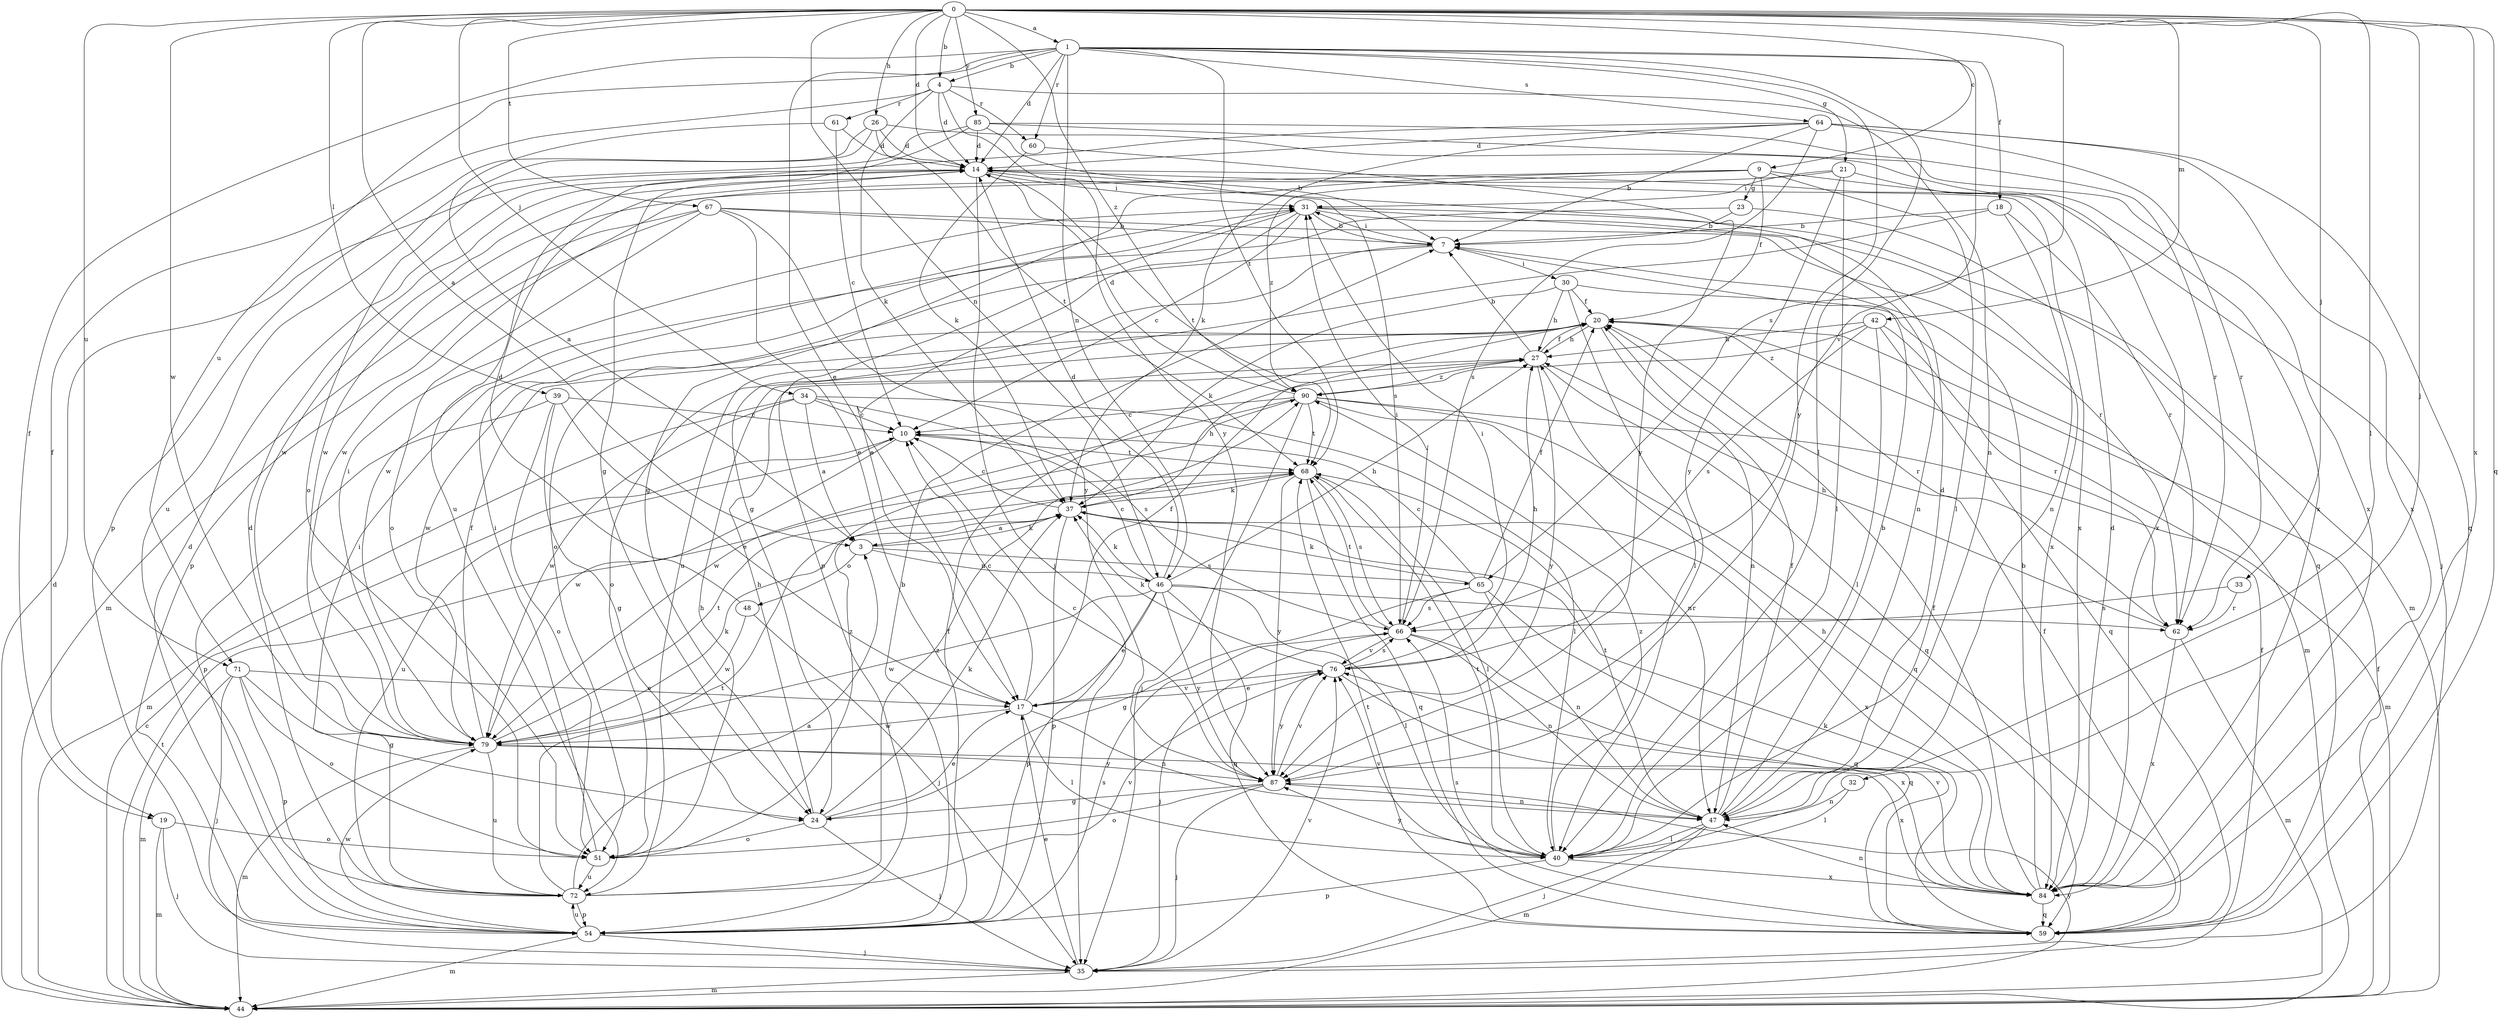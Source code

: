 strict digraph  {
0;
1;
3;
4;
7;
9;
10;
14;
17;
18;
19;
20;
21;
23;
24;
26;
27;
30;
31;
32;
33;
34;
35;
37;
39;
40;
42;
44;
46;
47;
48;
51;
54;
59;
60;
61;
62;
64;
65;
66;
67;
68;
71;
72;
76;
79;
84;
85;
87;
90;
0 -> 1  [label=a];
0 -> 3  [label=a];
0 -> 4  [label=b];
0 -> 9  [label=c];
0 -> 14  [label=d];
0 -> 26  [label=h];
0 -> 32  [label=j];
0 -> 33  [label=j];
0 -> 34  [label=j];
0 -> 39  [label=l];
0 -> 40  [label=l];
0 -> 42  [label=m];
0 -> 46  [label=n];
0 -> 59  [label=q];
0 -> 67  [label=t];
0 -> 71  [label=u];
0 -> 76  [label=v];
0 -> 79  [label=w];
0 -> 84  [label=x];
0 -> 85  [label=y];
0 -> 90  [label=z];
1 -> 4  [label=b];
1 -> 14  [label=d];
1 -> 17  [label=e];
1 -> 18  [label=f];
1 -> 19  [label=f];
1 -> 21  [label=g];
1 -> 40  [label=l];
1 -> 46  [label=n];
1 -> 60  [label=r];
1 -> 64  [label=s];
1 -> 65  [label=s];
1 -> 68  [label=t];
1 -> 71  [label=u];
1 -> 87  [label=y];
3 -> 37  [label=k];
3 -> 46  [label=n];
3 -> 48  [label=o];
3 -> 65  [label=s];
4 -> 14  [label=d];
4 -> 19  [label=f];
4 -> 37  [label=k];
4 -> 47  [label=n];
4 -> 60  [label=r];
4 -> 61  [label=r];
4 -> 87  [label=y];
7 -> 30  [label=i];
7 -> 31  [label=i];
7 -> 51  [label=o];
7 -> 72  [label=u];
9 -> 20  [label=f];
9 -> 23  [label=g];
9 -> 24  [label=g];
9 -> 35  [label=j];
9 -> 40  [label=l];
9 -> 79  [label=w];
9 -> 90  [label=z];
10 -> 68  [label=t];
10 -> 72  [label=u];
10 -> 79  [label=w];
14 -> 31  [label=i];
14 -> 35  [label=j];
14 -> 66  [label=s];
14 -> 68  [label=t];
14 -> 79  [label=w];
14 -> 84  [label=x];
17 -> 10  [label=c];
17 -> 20  [label=f];
17 -> 40  [label=l];
17 -> 47  [label=n];
17 -> 76  [label=v];
17 -> 79  [label=w];
18 -> 7  [label=b];
18 -> 24  [label=g];
18 -> 47  [label=n];
18 -> 62  [label=r];
19 -> 35  [label=j];
19 -> 44  [label=m];
19 -> 51  [label=o];
20 -> 27  [label=h];
20 -> 47  [label=n];
20 -> 51  [label=o];
20 -> 62  [label=r];
20 -> 79  [label=w];
21 -> 31  [label=i];
21 -> 40  [label=l];
21 -> 79  [label=w];
21 -> 84  [label=x];
21 -> 87  [label=y];
23 -> 7  [label=b];
23 -> 59  [label=q];
23 -> 79  [label=w];
24 -> 17  [label=e];
24 -> 27  [label=h];
24 -> 35  [label=j];
24 -> 37  [label=k];
24 -> 51  [label=o];
26 -> 14  [label=d];
26 -> 54  [label=p];
26 -> 68  [label=t];
26 -> 72  [label=u];
26 -> 84  [label=x];
27 -> 7  [label=b];
27 -> 20  [label=f];
27 -> 59  [label=q];
27 -> 87  [label=y];
27 -> 90  [label=z];
30 -> 20  [label=f];
30 -> 27  [label=h];
30 -> 37  [label=k];
30 -> 40  [label=l];
30 -> 44  [label=m];
31 -> 7  [label=b];
31 -> 10  [label=c];
31 -> 17  [label=e];
31 -> 44  [label=m];
31 -> 47  [label=n];
31 -> 54  [label=p];
31 -> 84  [label=x];
32 -> 40  [label=l];
32 -> 47  [label=n];
33 -> 62  [label=r];
33 -> 66  [label=s];
34 -> 3  [label=a];
34 -> 10  [label=c];
34 -> 40  [label=l];
34 -> 44  [label=m];
34 -> 66  [label=s];
34 -> 79  [label=w];
35 -> 17  [label=e];
35 -> 20  [label=f];
35 -> 44  [label=m];
35 -> 76  [label=v];
37 -> 3  [label=a];
37 -> 10  [label=c];
37 -> 27  [label=h];
37 -> 54  [label=p];
37 -> 84  [label=x];
39 -> 10  [label=c];
39 -> 17  [label=e];
39 -> 24  [label=g];
39 -> 51  [label=o];
39 -> 54  [label=p];
40 -> 54  [label=p];
40 -> 68  [label=t];
40 -> 76  [label=v];
40 -> 84  [label=x];
40 -> 87  [label=y];
40 -> 90  [label=z];
42 -> 27  [label=h];
42 -> 40  [label=l];
42 -> 59  [label=q];
42 -> 62  [label=r];
42 -> 66  [label=s];
42 -> 90  [label=z];
44 -> 10  [label=c];
44 -> 14  [label=d];
44 -> 20  [label=f];
44 -> 68  [label=t];
44 -> 87  [label=y];
46 -> 10  [label=c];
46 -> 14  [label=d];
46 -> 17  [label=e];
46 -> 27  [label=h];
46 -> 37  [label=k];
46 -> 40  [label=l];
46 -> 54  [label=p];
46 -> 59  [label=q];
46 -> 62  [label=r];
46 -> 79  [label=w];
46 -> 87  [label=y];
47 -> 7  [label=b];
47 -> 14  [label=d];
47 -> 20  [label=f];
47 -> 35  [label=j];
47 -> 40  [label=l];
47 -> 44  [label=m];
47 -> 68  [label=t];
48 -> 14  [label=d];
48 -> 35  [label=j];
48 -> 79  [label=w];
51 -> 27  [label=h];
51 -> 31  [label=i];
51 -> 72  [label=u];
51 -> 90  [label=z];
54 -> 7  [label=b];
54 -> 14  [label=d];
54 -> 20  [label=f];
54 -> 35  [label=j];
54 -> 44  [label=m];
54 -> 66  [label=s];
54 -> 72  [label=u];
54 -> 79  [label=w];
59 -> 20  [label=f];
59 -> 37  [label=k];
59 -> 66  [label=s];
59 -> 68  [label=t];
60 -> 37  [label=k];
60 -> 87  [label=y];
61 -> 3  [label=a];
61 -> 10  [label=c];
61 -> 14  [label=d];
62 -> 27  [label=h];
62 -> 44  [label=m];
62 -> 84  [label=x];
64 -> 7  [label=b];
64 -> 14  [label=d];
64 -> 37  [label=k];
64 -> 59  [label=q];
64 -> 62  [label=r];
64 -> 66  [label=s];
64 -> 72  [label=u];
64 -> 84  [label=x];
65 -> 10  [label=c];
65 -> 20  [label=f];
65 -> 24  [label=g];
65 -> 37  [label=k];
65 -> 47  [label=n];
65 -> 59  [label=q];
65 -> 66  [label=s];
66 -> 31  [label=i];
66 -> 35  [label=j];
66 -> 47  [label=n];
66 -> 59  [label=q];
66 -> 68  [label=t];
66 -> 76  [label=v];
67 -> 7  [label=b];
67 -> 17  [label=e];
67 -> 44  [label=m];
67 -> 51  [label=o];
67 -> 54  [label=p];
67 -> 62  [label=r];
67 -> 87  [label=y];
68 -> 37  [label=k];
68 -> 40  [label=l];
68 -> 59  [label=q];
68 -> 66  [label=s];
68 -> 87  [label=y];
71 -> 17  [label=e];
71 -> 24  [label=g];
71 -> 35  [label=j];
71 -> 44  [label=m];
71 -> 51  [label=o];
71 -> 54  [label=p];
72 -> 3  [label=a];
72 -> 14  [label=d];
72 -> 31  [label=i];
72 -> 54  [label=p];
72 -> 68  [label=t];
72 -> 76  [label=v];
72 -> 90  [label=z];
76 -> 17  [label=e];
76 -> 27  [label=h];
76 -> 31  [label=i];
76 -> 37  [label=k];
76 -> 66  [label=s];
76 -> 84  [label=x];
76 -> 87  [label=y];
79 -> 20  [label=f];
79 -> 31  [label=i];
79 -> 37  [label=k];
79 -> 44  [label=m];
79 -> 68  [label=t];
79 -> 72  [label=u];
79 -> 84  [label=x];
79 -> 87  [label=y];
84 -> 7  [label=b];
84 -> 14  [label=d];
84 -> 20  [label=f];
84 -> 27  [label=h];
84 -> 47  [label=n];
84 -> 59  [label=q];
84 -> 76  [label=v];
85 -> 7  [label=b];
85 -> 14  [label=d];
85 -> 24  [label=g];
85 -> 51  [label=o];
85 -> 62  [label=r];
85 -> 84  [label=x];
87 -> 10  [label=c];
87 -> 24  [label=g];
87 -> 35  [label=j];
87 -> 47  [label=n];
87 -> 51  [label=o];
87 -> 76  [label=v];
90 -> 10  [label=c];
90 -> 14  [label=d];
90 -> 35  [label=j];
90 -> 44  [label=m];
90 -> 47  [label=n];
90 -> 59  [label=q];
90 -> 68  [label=t];
90 -> 79  [label=w];
}
